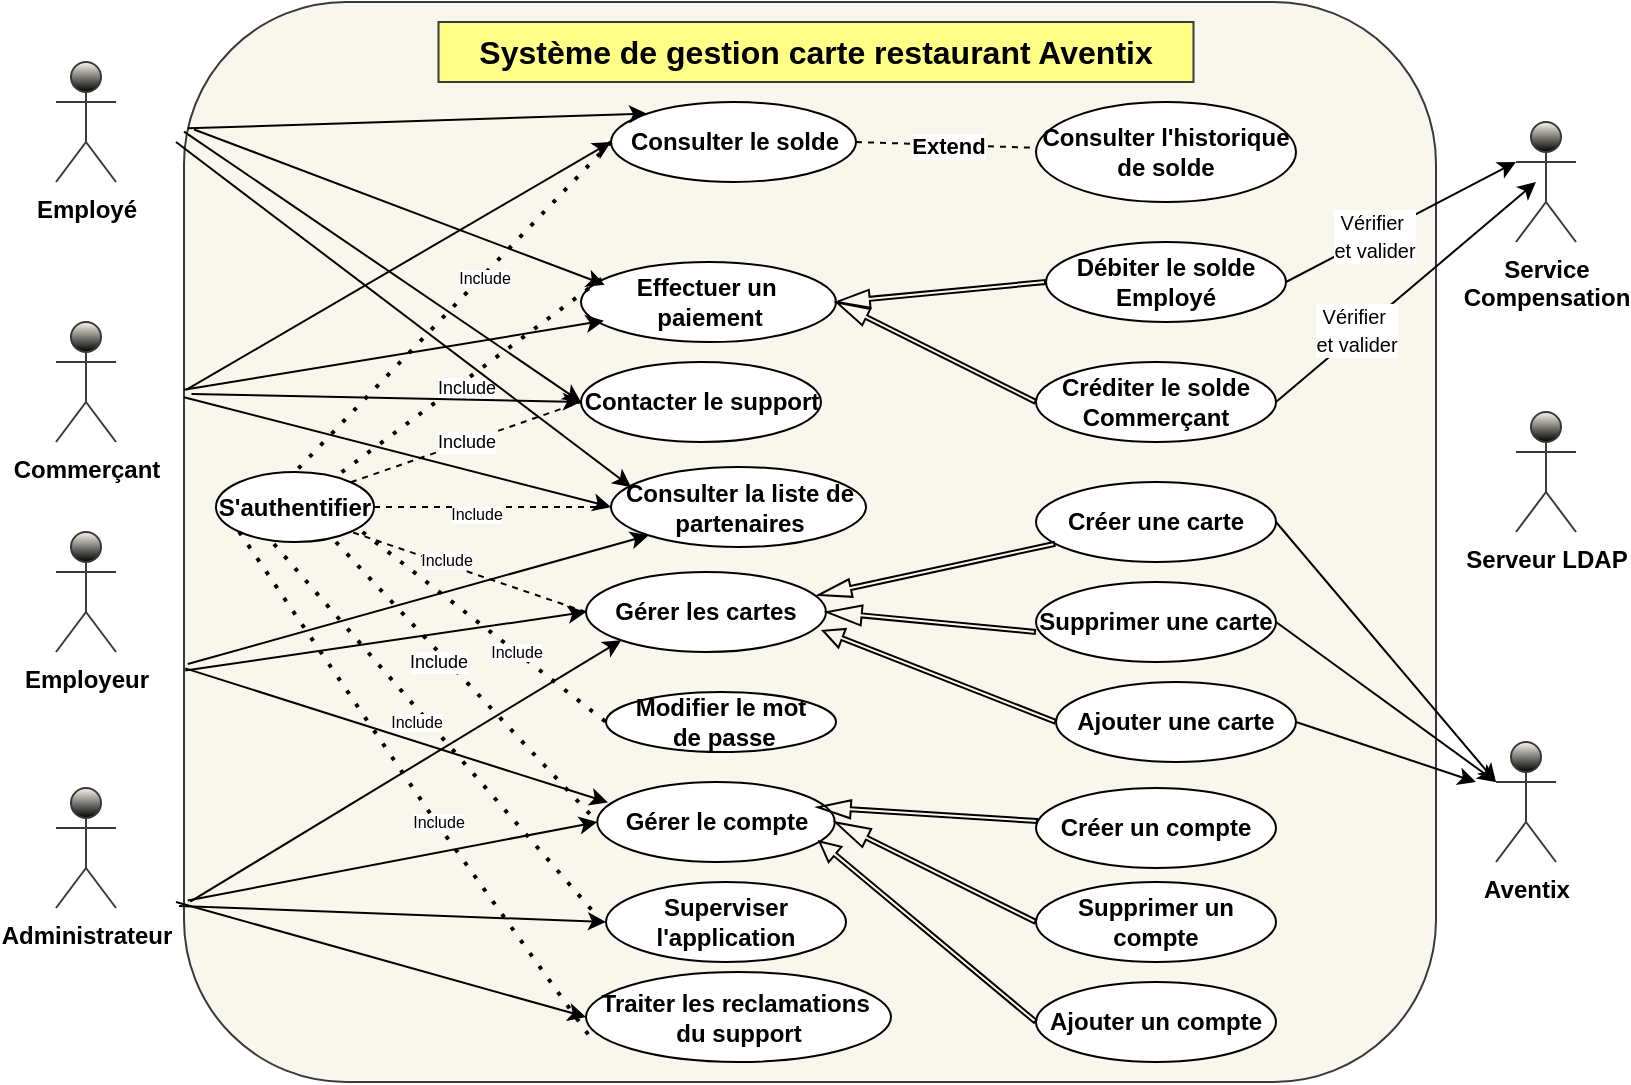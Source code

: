 <mxfile version="26.0.11">
  <diagram name="Page-1" id="EEWq-LYywZsjr-8HUKzn">
    <mxGraphModel dx="1050" dy="566" grid="1" gridSize="10" guides="1" tooltips="1" connect="1" arrows="1" fold="1" page="1" pageScale="1" pageWidth="827" pageHeight="1169" background="none" math="0" shadow="0">
      <root>
        <mxCell id="0" />
        <mxCell id="1" parent="0" />
        <mxCell id="HrDyO8nvaBUC3kqXnFug-1" value="" style="rounded=1;whiteSpace=wrap;html=1;fillColor=#f9f7ed;strokeColor=#36393d;fontStyle=1" parent="1" vertex="1">
          <mxGeometry x="104" y="10" width="626" height="540" as="geometry" />
        </mxCell>
        <mxCell id="lXcPuruQBqpot0zOTHIt-2" value="Employé" style="shape=umlActor;verticalLabelPosition=bottom;verticalAlign=top;html=1;outlineConnect=0;fillColor=#f9f7ed;strokeColor=#36393D;fontStyle=1;gradientColor=default;" parent="1" vertex="1">
          <mxGeometry x="40" y="40" width="30" height="60" as="geometry" />
        </mxCell>
        <mxCell id="lXcPuruQBqpot0zOTHIt-3" value="&lt;div&gt;Commerçant&lt;/div&gt;" style="shape=umlActor;verticalLabelPosition=bottom;verticalAlign=top;html=1;outlineConnect=0;fillColor=#f9f7ed;strokeColor=#36393d;fontStyle=1;gradientColor=default;" parent="1" vertex="1">
          <mxGeometry x="40" y="170" width="30" height="60" as="geometry" />
        </mxCell>
        <mxCell id="f-XQC71uX94ksuNOsDdL-1" value="&lt;div&gt;&lt;span&gt;Effectuer un&amp;nbsp;&lt;/span&gt;&lt;/div&gt;&lt;div&gt;&lt;span&gt;paiement &lt;/span&gt;&lt;/div&gt;" style="ellipse;whiteSpace=wrap;html=1;fontStyle=1" vertex="1" parent="1">
          <mxGeometry x="302.5" y="140" width="127.5" height="40" as="geometry" />
        </mxCell>
        <mxCell id="f-XQC71uX94ksuNOsDdL-2" value="&lt;span&gt;Gérer le compte&lt;/span&gt;" style="ellipse;whiteSpace=wrap;html=1;fontStyle=1" vertex="1" parent="1">
          <mxGeometry x="310.63" y="400" width="118.75" height="40" as="geometry" />
        </mxCell>
        <mxCell id="f-XQC71uX94ksuNOsDdL-3" value="S&#39;authentifier" style="ellipse;whiteSpace=wrap;html=1;fontStyle=1" vertex="1" parent="1">
          <mxGeometry x="120" y="245" width="79" height="35" as="geometry" />
        </mxCell>
        <mxCell id="f-XQC71uX94ksuNOsDdL-4" value="&lt;span&gt;Gérer les cartes&lt;/span&gt;" style="ellipse;whiteSpace=wrap;html=1;fontStyle=1" vertex="1" parent="1">
          <mxGeometry x="305" y="295" width="120" height="40" as="geometry" />
        </mxCell>
        <mxCell id="f-XQC71uX94ksuNOsDdL-5" value="Employeur" style="shape=umlActor;verticalLabelPosition=bottom;verticalAlign=top;html=1;fillColor=#f9f7ed;strokeColor=#36393d;fontStyle=1;gradientColor=default;" vertex="1" parent="1">
          <mxGeometry x="40" y="275" width="30" height="60" as="geometry" />
        </mxCell>
        <mxCell id="f-XQC71uX94ksuNOsDdL-6" value="Administrateur" style="shape=umlActor;verticalLabelPosition=bottom;verticalAlign=top;html=1;outlineConnect=0;fillColor=#f9f7ed;strokeColor=#36393d;fontStyle=1;gradientColor=default;" vertex="1" parent="1">
          <mxGeometry x="40" y="403" width="30" height="60" as="geometry" />
        </mxCell>
        <mxCell id="f-XQC71uX94ksuNOsDdL-7" value="&lt;span&gt;Consulter le solde&lt;/span&gt;" style="ellipse;whiteSpace=wrap;html=1;fontStyle=1" vertex="1" parent="1">
          <mxGeometry x="317.5" y="60" width="122.5" height="40" as="geometry" />
        </mxCell>
        <mxCell id="f-XQC71uX94ksuNOsDdL-8" value="" style="endArrow=none;dashed=1;html=1;dashPattern=1 3;strokeWidth=2;rounded=0;exitX=0.081;exitY=0.21;exitDx=0;exitDy=0;exitPerimeter=0;fontStyle=1" edge="1" parent="1" source="f-XQC71uX94ksuNOsDdL-1" target="f-XQC71uX94ksuNOsDdL-3">
          <mxGeometry width="50" height="50" relative="1" as="geometry">
            <mxPoint x="429" y="330" as="sourcePoint" />
            <mxPoint x="479" y="280" as="targetPoint" />
          </mxGeometry>
        </mxCell>
        <mxCell id="f-XQC71uX94ksuNOsDdL-14" value="Include" style="edgeLabel;html=1;align=center;verticalAlign=middle;resizable=0;points=[];fontStyle=0;fontSize=9;" vertex="1" connectable="0" parent="f-XQC71uX94ksuNOsDdL-8">
          <mxGeometry x="-0.049" y="1" relative="1" as="geometry">
            <mxPoint x="-5" y="6" as="offset" />
          </mxGeometry>
        </mxCell>
        <mxCell id="f-XQC71uX94ksuNOsDdL-9" value="" style="endArrow=none;dashed=1;html=1;rounded=0;entryX=1;entryY=1;entryDx=0;entryDy=0;exitX=0;exitY=0.5;exitDx=0;exitDy=0;fontStyle=1" edge="1" parent="1" source="f-XQC71uX94ksuNOsDdL-4" target="f-XQC71uX94ksuNOsDdL-3">
          <mxGeometry width="50" height="50" relative="1" as="geometry">
            <mxPoint x="409" y="431" as="sourcePoint" />
            <mxPoint x="212.772" y="308.358" as="targetPoint" />
          </mxGeometry>
        </mxCell>
        <mxCell id="f-XQC71uX94ksuNOsDdL-15" value="Include" style="edgeLabel;html=1;align=center;verticalAlign=middle;resizable=0;points=[];fontStyle=0;fontSize=8;" vertex="1" connectable="0" parent="f-XQC71uX94ksuNOsDdL-9">
          <mxGeometry x="0.197" y="-2" relative="1" as="geometry">
            <mxPoint as="offset" />
          </mxGeometry>
        </mxCell>
        <mxCell id="f-XQC71uX94ksuNOsDdL-10" value="" style="endArrow=none;dashed=1;html=1;dashPattern=1 3;strokeWidth=2;rounded=0;entryX=0.5;entryY=0;entryDx=0;entryDy=0;exitX=0;exitY=0.5;exitDx=0;exitDy=0;fontStyle=1" edge="1" parent="1" source="f-XQC71uX94ksuNOsDdL-7" target="f-XQC71uX94ksuNOsDdL-3">
          <mxGeometry width="50" height="50" relative="1" as="geometry">
            <mxPoint x="327.86" y="144.68" as="sourcePoint" />
            <mxPoint x="189.996" y="269.996" as="targetPoint" />
          </mxGeometry>
        </mxCell>
        <mxCell id="f-XQC71uX94ksuNOsDdL-13" value="Include" style="edgeLabel;html=1;align=center;verticalAlign=middle;resizable=0;points=[];fontStyle=0;fontSize=8;" vertex="1" connectable="0" parent="f-XQC71uX94ksuNOsDdL-10">
          <mxGeometry x="0.007" relative="1" as="geometry">
            <mxPoint x="16" y="-15" as="offset" />
          </mxGeometry>
        </mxCell>
        <mxCell id="f-XQC71uX94ksuNOsDdL-11" value="" style="endArrow=none;dashed=1;html=1;dashPattern=1 3;strokeWidth=2;rounded=0;exitX=0.759;exitY=1;exitDx=0;exitDy=0;entryX=0;entryY=0.5;entryDx=0;entryDy=0;exitPerimeter=0;fontStyle=1" edge="1" parent="1" source="f-XQC71uX94ksuNOsDdL-3" target="f-XQC71uX94ksuNOsDdL-2">
          <mxGeometry width="50" height="50" relative="1" as="geometry">
            <mxPoint x="439" y="340" as="sourcePoint" />
            <mxPoint x="469" y="322" as="targetPoint" />
          </mxGeometry>
        </mxCell>
        <mxCell id="f-XQC71uX94ksuNOsDdL-12" value="Include" style="edgeLabel;html=1;align=center;verticalAlign=middle;resizable=0;points=[];fontStyle=0;fontSize=9;" vertex="1" connectable="0" parent="f-XQC71uX94ksuNOsDdL-11">
          <mxGeometry x="-0.013" y="6" relative="1" as="geometry">
            <mxPoint x="-18" y="-5" as="offset" />
          </mxGeometry>
        </mxCell>
        <mxCell id="f-XQC71uX94ksuNOsDdL-19" value="&lt;div&gt;Service&lt;/div&gt;&lt;div&gt;Compensation&lt;/div&gt;" style="shape=umlActor;verticalLabelPosition=bottom;verticalAlign=top;html=1;outlineConnect=0;fillColor=#F9F7ED;strokeColor=#36393d;fontStyle=1;strokeWidth=1;gradientColor=default;" vertex="1" parent="1">
          <mxGeometry x="770" y="70" width="30" height="60" as="geometry" />
        </mxCell>
        <mxCell id="f-XQC71uX94ksuNOsDdL-20" value="" style="endArrow=none;dashed=1;html=1;rounded=0;exitX=1;exitY=0.5;exitDx=0;exitDy=0;fontStyle=1" edge="1" parent="1" source="f-XQC71uX94ksuNOsDdL-7" target="f-XQC71uX94ksuNOsDdL-21">
          <mxGeometry width="50" height="50" relative="1" as="geometry">
            <mxPoint x="390" y="320" as="sourcePoint" />
            <mxPoint x="440" y="270" as="targetPoint" />
          </mxGeometry>
        </mxCell>
        <mxCell id="f-XQC71uX94ksuNOsDdL-23" value="Extend" style="edgeLabel;html=1;align=center;verticalAlign=middle;resizable=0;points=[];fontStyle=1" vertex="1" connectable="0" parent="f-XQC71uX94ksuNOsDdL-20">
          <mxGeometry x="0.003" relative="1" as="geometry">
            <mxPoint as="offset" />
          </mxGeometry>
        </mxCell>
        <mxCell id="f-XQC71uX94ksuNOsDdL-21" value="Consulter l&#39;historique de solde" style="ellipse;whiteSpace=wrap;html=1;fontStyle=1" vertex="1" parent="1">
          <mxGeometry x="530" y="60" width="130" height="50" as="geometry" />
        </mxCell>
        <mxCell id="f-XQC71uX94ksuNOsDdL-25" value="Créer une carte " style="ellipse;whiteSpace=wrap;html=1;fontStyle=1" vertex="1" parent="1">
          <mxGeometry x="530" y="250" width="120" height="40" as="geometry" />
        </mxCell>
        <mxCell id="f-XQC71uX94ksuNOsDdL-26" value="" style="shape=flexArrow;endArrow=classic;html=1;rounded=0;width=2;endSize=5.14;endWidth=6;entryX=0.965;entryY=0.29;entryDx=0;entryDy=0;fontStyle=1;entryPerimeter=0;" edge="1" parent="1" source="f-XQC71uX94ksuNOsDdL-25" target="f-XQC71uX94ksuNOsDdL-4">
          <mxGeometry width="50" height="50" relative="1" as="geometry">
            <mxPoint x="522.66" y="400" as="sourcePoint" />
            <mxPoint x="430" y="470" as="targetPoint" />
            <Array as="points" />
          </mxGeometry>
        </mxCell>
        <mxCell id="f-XQC71uX94ksuNOsDdL-27" value="Supprimer une carte" style="ellipse;whiteSpace=wrap;html=1;fontStyle=1" vertex="1" parent="1">
          <mxGeometry x="530" y="300" width="120" height="40" as="geometry" />
        </mxCell>
        <mxCell id="f-XQC71uX94ksuNOsDdL-28" value="Ajouter une carte" style="ellipse;whiteSpace=wrap;html=1;fontStyle=1" vertex="1" parent="1">
          <mxGeometry x="540" y="350" width="120" height="40" as="geometry" />
        </mxCell>
        <mxCell id="f-XQC71uX94ksuNOsDdL-29" value="" style="shape=flexArrow;endArrow=classic;html=1;rounded=0;width=2;endSize=5.46;exitX=0;exitY=0.5;exitDx=0;exitDy=0;endWidth=7;fontStyle=1;entryX=1;entryY=0.5;entryDx=0;entryDy=0;" edge="1" parent="1" target="f-XQC71uX94ksuNOsDdL-4">
          <mxGeometry width="50" height="50" relative="1" as="geometry">
            <mxPoint x="530" y="325" as="sourcePoint" />
            <mxPoint x="430" y="340" as="targetPoint" />
            <Array as="points" />
          </mxGeometry>
        </mxCell>
        <mxCell id="f-XQC71uX94ksuNOsDdL-30" value="" style="shape=flexArrow;endArrow=classic;html=1;rounded=0;width=2;endSize=3.07;exitX=0;exitY=0.5;exitDx=0;exitDy=0;endWidth=7;entryX=0.984;entryY=0.73;entryDx=0;entryDy=0;entryPerimeter=0;fontStyle=1" edge="1" parent="1" source="f-XQC71uX94ksuNOsDdL-28" target="f-XQC71uX94ksuNOsDdL-4">
          <mxGeometry width="50" height="50" relative="1" as="geometry">
            <mxPoint x="565.66" y="377" as="sourcePoint" />
            <mxPoint x="420" y="320" as="targetPoint" />
            <Array as="points" />
          </mxGeometry>
        </mxCell>
        <mxCell id="f-XQC71uX94ksuNOsDdL-33" value="Créer un compte" style="ellipse;whiteSpace=wrap;html=1;fontStyle=1" vertex="1" parent="1">
          <mxGeometry x="530" y="403" width="120" height="40" as="geometry" />
        </mxCell>
        <mxCell id="f-XQC71uX94ksuNOsDdL-34" value="" style="shape=flexArrow;endArrow=classic;html=1;rounded=0;width=2;endSize=5.14;endWidth=6;entryX=0.925;entryY=0.315;entryDx=0;entryDy=0;fontStyle=1;entryPerimeter=0;" edge="1" parent="1" source="f-XQC71uX94ksuNOsDdL-33" target="f-XQC71uX94ksuNOsDdL-2">
          <mxGeometry width="50" height="50" relative="1" as="geometry">
            <mxPoint x="500" y="523" as="sourcePoint" />
            <mxPoint x="430" y="460" as="targetPoint" />
            <Array as="points" />
          </mxGeometry>
        </mxCell>
        <mxCell id="f-XQC71uX94ksuNOsDdL-35" value="Supprimer un compte" style="ellipse;whiteSpace=wrap;html=1;fontStyle=1" vertex="1" parent="1">
          <mxGeometry x="530" y="450" width="120" height="40" as="geometry" />
        </mxCell>
        <mxCell id="f-XQC71uX94ksuNOsDdL-36" value="Ajouter un compte" style="ellipse;whiteSpace=wrap;html=1;fontStyle=1" vertex="1" parent="1">
          <mxGeometry x="530" y="500" width="120" height="40" as="geometry" />
        </mxCell>
        <mxCell id="f-XQC71uX94ksuNOsDdL-37" value="" style="shape=flexArrow;endArrow=classic;html=1;rounded=0;width=2;endSize=5.46;exitX=0;exitY=0.5;exitDx=0;exitDy=0;endWidth=7;entryX=1;entryY=0.5;entryDx=0;entryDy=0;fontStyle=1" edge="1" parent="1" source="f-XQC71uX94ksuNOsDdL-35" target="f-XQC71uX94ksuNOsDdL-2">
          <mxGeometry width="50" height="50" relative="1" as="geometry">
            <mxPoint x="533" y="490" as="sourcePoint" />
            <mxPoint x="440" y="473" as="targetPoint" />
            <Array as="points" />
          </mxGeometry>
        </mxCell>
        <mxCell id="f-XQC71uX94ksuNOsDdL-38" value="" style="shape=flexArrow;endArrow=classic;html=1;rounded=0;entryX=0.932;entryY=0.735;entryDx=0;entryDy=0;width=2;endSize=3.07;exitX=0;exitY=0.5;exitDx=0;exitDy=0;endWidth=7;fontStyle=1;entryPerimeter=0;" edge="1" parent="1" source="f-XQC71uX94ksuNOsDdL-36" target="f-XQC71uX94ksuNOsDdL-2">
          <mxGeometry width="50" height="50" relative="1" as="geometry">
            <mxPoint x="543" y="500" as="sourcePoint" />
            <mxPoint x="437" y="479" as="targetPoint" />
            <Array as="points" />
          </mxGeometry>
        </mxCell>
        <mxCell id="f-XQC71uX94ksuNOsDdL-43" value="Créditer le solde Commerçant" style="ellipse;whiteSpace=wrap;html=1;fontStyle=1" vertex="1" parent="1">
          <mxGeometry x="530" y="190" width="120" height="40" as="geometry" />
        </mxCell>
        <mxCell id="f-XQC71uX94ksuNOsDdL-44" value="Débiter le solde Employé" style="ellipse;whiteSpace=wrap;html=1;fontStyle=1" vertex="1" parent="1">
          <mxGeometry x="535" y="130" width="120" height="40" as="geometry" />
        </mxCell>
        <mxCell id="f-XQC71uX94ksuNOsDdL-45" value="" style="shape=flexArrow;endArrow=classic;html=1;rounded=0;width=2;endSize=5.14;endWidth=6;exitX=0;exitY=0.5;exitDx=0;exitDy=0;fontStyle=1" edge="1" parent="1" source="f-XQC71uX94ksuNOsDdL-44">
          <mxGeometry width="50" height="50" relative="1" as="geometry">
            <mxPoint x="548.5" y="160" as="sourcePoint" />
            <mxPoint x="430" y="160" as="targetPoint" />
            <Array as="points" />
          </mxGeometry>
        </mxCell>
        <mxCell id="f-XQC71uX94ksuNOsDdL-47" value="" style="shape=flexArrow;endArrow=classic;html=1;rounded=0;width=2;endSize=5.14;endWidth=6;entryX=1;entryY=0.5;entryDx=0;entryDy=0;exitX=0;exitY=0.5;exitDx=0;exitDy=0;fontStyle=1" edge="1" parent="1" source="f-XQC71uX94ksuNOsDdL-43" target="f-XQC71uX94ksuNOsDdL-1">
          <mxGeometry width="50" height="50" relative="1" as="geometry">
            <mxPoint x="540" y="160" as="sourcePoint" />
            <mxPoint x="424" y="191" as="targetPoint" />
            <Array as="points" />
          </mxGeometry>
        </mxCell>
        <mxCell id="f-XQC71uX94ksuNOsDdL-48" value="" style="endArrow=classic;html=1;rounded=0;entryX=0;entryY=0.5;entryDx=0;entryDy=0;exitX=0.003;exitY=0.832;exitDx=0;exitDy=0;exitPerimeter=0;fontStyle=1" edge="1" parent="1" source="HrDyO8nvaBUC3kqXnFug-1" target="f-XQC71uX94ksuNOsDdL-2">
          <mxGeometry width="50" height="50" relative="1" as="geometry">
            <mxPoint x="190" y="500" as="sourcePoint" />
            <mxPoint x="240" y="450" as="targetPoint" />
          </mxGeometry>
        </mxCell>
        <mxCell id="f-XQC71uX94ksuNOsDdL-50" value="" style="endArrow=classic;html=1;rounded=0;entryX=0;entryY=1;entryDx=0;entryDy=0;exitX=0.005;exitY=0.833;exitDx=0;exitDy=0;exitPerimeter=0;fontStyle=1" edge="1" parent="1" source="HrDyO8nvaBUC3kqXnFug-1" target="f-XQC71uX94ksuNOsDdL-4">
          <mxGeometry width="50" height="50" relative="1" as="geometry">
            <mxPoint x="142" y="472" as="sourcePoint" />
            <mxPoint x="300" y="473" as="targetPoint" />
            <Array as="points" />
          </mxGeometry>
        </mxCell>
        <mxCell id="f-XQC71uX94ksuNOsDdL-51" value="" style="endArrow=classic;html=1;rounded=0;entryX=0;entryY=0;entryDx=0;entryDy=0;exitX=0.003;exitY=0.117;exitDx=0;exitDy=0;exitPerimeter=0;fontStyle=1" edge="1" parent="1" source="HrDyO8nvaBUC3kqXnFug-1" target="f-XQC71uX94ksuNOsDdL-7">
          <mxGeometry width="50" height="50" relative="1" as="geometry">
            <mxPoint x="132" y="89.5" as="sourcePoint" />
            <mxPoint x="290" y="90.5" as="targetPoint" />
          </mxGeometry>
        </mxCell>
        <mxCell id="f-XQC71uX94ksuNOsDdL-53" value="&lt;div&gt;Modifier le mot&lt;/div&gt;&lt;div&gt;&amp;nbsp;de passe&lt;/div&gt;" style="ellipse;whiteSpace=wrap;html=1;fontStyle=1" vertex="1" parent="1">
          <mxGeometry x="315" y="355" width="115" height="30" as="geometry" />
        </mxCell>
        <mxCell id="f-XQC71uX94ksuNOsDdL-54" value="" style="endArrow=classic;html=1;rounded=0;exitX=0.008;exitY=0.118;exitDx=0;exitDy=0;exitPerimeter=0;entryX=0.093;entryY=0.285;entryDx=0;entryDy=0;entryPerimeter=0;fontStyle=1" edge="1" parent="1" source="HrDyO8nvaBUC3kqXnFug-1" target="f-XQC71uX94ksuNOsDdL-1">
          <mxGeometry width="50" height="50" relative="1" as="geometry">
            <mxPoint x="122" y="96" as="sourcePoint" />
            <mxPoint x="300" y="190" as="targetPoint" />
          </mxGeometry>
        </mxCell>
        <mxCell id="f-XQC71uX94ksuNOsDdL-55" value="" style="endArrow=classic;html=1;rounded=0;exitX=0;exitY=0.359;exitDx=0;exitDy=0;exitPerimeter=0;fontStyle=1;entryX=0.09;entryY=0.735;entryDx=0;entryDy=0;entryPerimeter=0;" edge="1" parent="1" source="HrDyO8nvaBUC3kqXnFug-1" target="f-XQC71uX94ksuNOsDdL-1">
          <mxGeometry width="50" height="50" relative="1" as="geometry">
            <mxPoint x="120" y="195.5" as="sourcePoint" />
            <mxPoint x="300" y="140" as="targetPoint" />
          </mxGeometry>
        </mxCell>
        <mxCell id="f-XQC71uX94ksuNOsDdL-56" value="" style="endArrow=classic;html=1;rounded=0;entryX=0;entryY=0.5;entryDx=0;entryDy=0;fontStyle=1;exitX=0.002;exitY=0.359;exitDx=0;exitDy=0;exitPerimeter=0;" edge="1" parent="1" source="HrDyO8nvaBUC3kqXnFug-1" target="f-XQC71uX94ksuNOsDdL-7">
          <mxGeometry width="50" height="50" relative="1" as="geometry">
            <mxPoint x="120" y="200" as="sourcePoint" />
            <mxPoint x="310" y="110.5" as="targetPoint" />
          </mxGeometry>
        </mxCell>
        <mxCell id="f-XQC71uX94ksuNOsDdL-57" value="&lt;div&gt;&lt;span&gt;&lt;font&gt;Système de gestion carte restaurant Aventix&lt;/font&gt;&lt;/span&gt;&lt;/div&gt;" style="text;html=1;align=center;verticalAlign=middle;whiteSpace=wrap;rounded=0;fillColor=#ffff88;strokeWidth=1;perimeterSpacing=10;strokeColor=#36393d;fontStyle=1;fontSize=16;" vertex="1" parent="1">
          <mxGeometry x="231.25" y="20" width="377.5" height="30" as="geometry" />
        </mxCell>
        <mxCell id="f-XQC71uX94ksuNOsDdL-60" value="" style="endArrow=none;dashed=1;html=1;dashPattern=1 3;strokeWidth=2;rounded=0;exitX=1;exitY=1;exitDx=0;exitDy=0;entryX=0;entryY=0.5;entryDx=0;entryDy=0;fontStyle=1;" edge="1" parent="1" target="f-XQC71uX94ksuNOsDdL-53">
          <mxGeometry width="50" height="50" relative="1" as="geometry">
            <mxPoint x="193.287" y="275.003" as="sourcePoint" />
            <mxPoint x="310.63" y="375.23" as="targetPoint" />
          </mxGeometry>
        </mxCell>
        <mxCell id="f-XQC71uX94ksuNOsDdL-61" value="Include" style="edgeLabel;html=1;align=center;verticalAlign=middle;resizable=0;points=[];fontStyle=0;fontSize=8;" vertex="1" connectable="0" parent="f-XQC71uX94ksuNOsDdL-60">
          <mxGeometry x="-0.013" y="6" relative="1" as="geometry">
            <mxPoint x="13" y="18" as="offset" />
          </mxGeometry>
        </mxCell>
        <mxCell id="f-XQC71uX94ksuNOsDdL-63" value="" style="endArrow=classic;html=1;rounded=0;fontStyle=1;entryX=0;entryY=0.5;entryDx=0;entryDy=0;exitX=0.001;exitY=0.619;exitDx=0;exitDy=0;exitPerimeter=0;" edge="1" parent="1" source="HrDyO8nvaBUC3kqXnFug-1" target="f-XQC71uX94ksuNOsDdL-4">
          <mxGeometry width="50" height="50" relative="1" as="geometry">
            <mxPoint x="111" y="330" as="sourcePoint" />
            <mxPoint x="300" y="319.5" as="targetPoint" />
          </mxGeometry>
        </mxCell>
        <mxCell id="f-XQC71uX94ksuNOsDdL-64" value="" style="endArrow=classic;html=1;rounded=0;fontStyle=1;entryX=0.045;entryY=0.255;entryDx=0;entryDy=0;entryPerimeter=0;exitX=0.001;exitY=0.617;exitDx=0;exitDy=0;exitPerimeter=0;" edge="1" parent="1" source="HrDyO8nvaBUC3kqXnFug-1" target="f-XQC71uX94ksuNOsDdL-2">
          <mxGeometry width="50" height="50" relative="1" as="geometry">
            <mxPoint x="110" y="330" as="sourcePoint" />
            <mxPoint x="300" y="440" as="targetPoint" />
          </mxGeometry>
        </mxCell>
        <mxCell id="f-XQC71uX94ksuNOsDdL-65" value="Contacter le support " style="ellipse;whiteSpace=wrap;html=1;fontStyle=1" vertex="1" parent="1">
          <mxGeometry x="302.5" y="190" width="120" height="40" as="geometry" />
        </mxCell>
        <mxCell id="f-XQC71uX94ksuNOsDdL-66" value="Superviser l&#39;application " style="ellipse;whiteSpace=wrap;html=1;fontStyle=1" vertex="1" parent="1">
          <mxGeometry x="315" y="450" width="120" height="40" as="geometry" />
        </mxCell>
        <mxCell id="f-XQC71uX94ksuNOsDdL-67" value="Include" style="endArrow=none;dashed=1;html=1;rounded=0;exitX=1;exitY=0;exitDx=0;exitDy=0;fontStyle=0;entryX=0;entryY=0.5;entryDx=0;entryDy=0;fontSize=9;" edge="1" parent="1" source="f-XQC71uX94ksuNOsDdL-3" target="f-XQC71uX94ksuNOsDdL-65">
          <mxGeometry width="50" height="50" relative="1" as="geometry">
            <mxPoint x="249" y="253" as="sourcePoint" />
            <mxPoint x="300" y="230" as="targetPoint" />
          </mxGeometry>
        </mxCell>
        <mxCell id="f-XQC71uX94ksuNOsDdL-71" value="Consulter la liste de partenaires" style="ellipse;whiteSpace=wrap;html=1;fontStyle=1" vertex="1" parent="1">
          <mxGeometry x="317.5" y="242.5" width="127.5" height="40" as="geometry" />
        </mxCell>
        <mxCell id="f-XQC71uX94ksuNOsDdL-73" value="Include" style="endArrow=none;dashed=1;html=1;rounded=0;exitX=1;exitY=0.5;exitDx=0;exitDy=0;fontStyle=0;entryX=0;entryY=0.5;entryDx=0;entryDy=0;fontSize=8;" edge="1" parent="1" source="f-XQC71uX94ksuNOsDdL-3" target="f-XQC71uX94ksuNOsDdL-71">
          <mxGeometry x="-0.143" y="-3" width="50" height="50" relative="1" as="geometry">
            <mxPoint x="259" y="263" as="sourcePoint" />
            <mxPoint x="328" y="251" as="targetPoint" />
            <mxPoint as="offset" />
          </mxGeometry>
        </mxCell>
        <mxCell id="f-XQC71uX94ksuNOsDdL-74" value="" style="endArrow=classic;html=1;rounded=0;entryX=0;entryY=0.5;entryDx=0;entryDy=0;exitX=-0.004;exitY=0.837;exitDx=0;exitDy=0;exitPerimeter=0;fontStyle=1" edge="1" parent="1" source="HrDyO8nvaBUC3kqXnFug-1" target="f-XQC71uX94ksuNOsDdL-66">
          <mxGeometry width="50" height="50" relative="1" as="geometry">
            <mxPoint x="122" y="469" as="sourcePoint" />
            <mxPoint x="320" y="473" as="targetPoint" />
          </mxGeometry>
        </mxCell>
        <mxCell id="f-XQC71uX94ksuNOsDdL-75" value="" style="endArrow=none;dashed=1;html=1;dashPattern=1 3;strokeWidth=2;rounded=0;entryX=0;entryY=0.5;entryDx=0;entryDy=0;fontStyle=1;exitX=0.367;exitY=1.029;exitDx=0;exitDy=0;exitPerimeter=0;" edge="1" parent="1" source="f-XQC71uX94ksuNOsDdL-3">
          <mxGeometry width="50" height="50" relative="1" as="geometry">
            <mxPoint x="170" y="280" as="sourcePoint" />
            <mxPoint x="308.75" y="465" as="targetPoint" />
          </mxGeometry>
        </mxCell>
        <mxCell id="f-XQC71uX94ksuNOsDdL-76" value="Include" style="edgeLabel;html=1;align=center;verticalAlign=middle;resizable=0;points=[];fontStyle=0;fontSize=8;" vertex="1" connectable="0" parent="f-XQC71uX94ksuNOsDdL-75">
          <mxGeometry x="-0.013" y="6" relative="1" as="geometry">
            <mxPoint x="-12" y="2" as="offset" />
          </mxGeometry>
        </mxCell>
        <mxCell id="f-XQC71uX94ksuNOsDdL-77" value="" style="endArrow=classic;html=1;rounded=0;exitX=0;exitY=0.12;exitDx=0;exitDy=0;exitPerimeter=0;entryX=0;entryY=0.5;entryDx=0;entryDy=0;fontStyle=1" edge="1" parent="1" source="HrDyO8nvaBUC3kqXnFug-1" target="f-XQC71uX94ksuNOsDdL-65">
          <mxGeometry width="50" height="50" relative="1" as="geometry">
            <mxPoint x="125" y="84" as="sourcePoint" />
            <mxPoint x="324" y="161" as="targetPoint" />
          </mxGeometry>
        </mxCell>
        <mxCell id="f-XQC71uX94ksuNOsDdL-78" value="" style="endArrow=classic;html=1;rounded=0;exitX=0.006;exitY=0.363;exitDx=0;exitDy=0;exitPerimeter=0;entryX=0;entryY=0.5;entryDx=0;entryDy=0;fontStyle=1" edge="1" parent="1" source="HrDyO8nvaBUC3kqXnFug-1" target="f-XQC71uX94ksuNOsDdL-65">
          <mxGeometry width="50" height="50" relative="1" as="geometry">
            <mxPoint x="135" y="94" as="sourcePoint" />
            <mxPoint x="334" y="171" as="targetPoint" />
          </mxGeometry>
        </mxCell>
        <mxCell id="f-XQC71uX94ksuNOsDdL-79" value="Traiter les reclamations&amp;nbsp; du support" style="ellipse;whiteSpace=wrap;html=1;fontStyle=1" vertex="1" parent="1">
          <mxGeometry x="305" y="495" width="152.5" height="45" as="geometry" />
        </mxCell>
        <mxCell id="f-XQC71uX94ksuNOsDdL-82" value="" style="endArrow=classic;html=1;rounded=0;entryX=0;entryY=0.5;entryDx=0;entryDy=0;fontStyle=1" edge="1" parent="1" target="f-XQC71uX94ksuNOsDdL-79">
          <mxGeometry width="50" height="50" relative="1" as="geometry">
            <mxPoint x="100" y="460" as="sourcePoint" />
            <mxPoint x="325" y="480" as="targetPoint" />
          </mxGeometry>
        </mxCell>
        <mxCell id="f-XQC71uX94ksuNOsDdL-83" value="" style="endArrow=none;dashed=1;html=1;dashPattern=1 3;strokeWidth=2;rounded=0;entryX=0.021;entryY=0.76;entryDx=0;entryDy=0;fontStyle=1;entryPerimeter=0;exitX=0;exitY=1;exitDx=0;exitDy=0;" edge="1" parent="1" source="f-XQC71uX94ksuNOsDdL-3" target="f-XQC71uX94ksuNOsDdL-79">
          <mxGeometry width="50" height="50" relative="1" as="geometry">
            <mxPoint x="165.029" y="285.005" as="sourcePoint" />
            <mxPoint x="318.75" y="475" as="targetPoint" />
            <Array as="points">
              <mxPoint x="230" y="420" />
            </Array>
          </mxGeometry>
        </mxCell>
        <mxCell id="f-XQC71uX94ksuNOsDdL-84" value="Include" style="edgeLabel;html=1;align=center;verticalAlign=middle;resizable=0;points=[];fontStyle=0;fontSize=8;" vertex="1" connectable="0" parent="f-XQC71uX94ksuNOsDdL-83">
          <mxGeometry x="-0.013" y="6" relative="1" as="geometry">
            <mxPoint x="8" y="22" as="offset" />
          </mxGeometry>
        </mxCell>
        <mxCell id="f-XQC71uX94ksuNOsDdL-86" value="" style="endArrow=classic;html=1;rounded=0;entryX=0;entryY=0.5;entryDx=0;entryDy=0;fontStyle=1" edge="1" parent="1">
          <mxGeometry width="50" height="50" relative="1" as="geometry">
            <mxPoint x="100" y="80" as="sourcePoint" />
            <mxPoint x="327.5" y="252.5" as="targetPoint" />
          </mxGeometry>
        </mxCell>
        <mxCell id="f-XQC71uX94ksuNOsDdL-87" value="" style="endArrow=classic;html=1;rounded=0;exitX=0;exitY=0.366;exitDx=0;exitDy=0;exitPerimeter=0;entryX=0;entryY=0.5;entryDx=0;entryDy=0;fontStyle=1" edge="1" parent="1" source="HrDyO8nvaBUC3kqXnFug-1" target="f-XQC71uX94ksuNOsDdL-71">
          <mxGeometry width="50" height="50" relative="1" as="geometry">
            <mxPoint x="129" y="94" as="sourcePoint" />
            <mxPoint x="334" y="171" as="targetPoint" />
          </mxGeometry>
        </mxCell>
        <mxCell id="f-XQC71uX94ksuNOsDdL-88" value="" style="endArrow=classic;html=1;rounded=0;exitX=0.003;exitY=0.613;exitDx=0;exitDy=0;exitPerimeter=0;entryX=0;entryY=1;entryDx=0;entryDy=0;fontStyle=1" edge="1" parent="1" source="HrDyO8nvaBUC3kqXnFug-1" target="f-XQC71uX94ksuNOsDdL-71">
          <mxGeometry width="50" height="50" relative="1" as="geometry">
            <mxPoint x="139" y="104" as="sourcePoint" />
            <mxPoint x="344" y="181" as="targetPoint" />
          </mxGeometry>
        </mxCell>
        <mxCell id="f-XQC71uX94ksuNOsDdL-89" value="&lt;div&gt;Serveur LDAP&lt;/div&gt;" style="shape=umlActor;verticalLabelPosition=bottom;verticalAlign=top;html=1;outlineConnect=0;fillColor=#F9F7ED;strokeColor=#36393d;fontStyle=1;strokeWidth=1;gradientColor=default;" vertex="1" parent="1">
          <mxGeometry x="770" y="215" width="30" height="60" as="geometry" />
        </mxCell>
        <mxCell id="f-XQC71uX94ksuNOsDdL-90" value="" style="endArrow=classic;html=1;rounded=0;entryX=0;entryY=0.333;entryDx=0;entryDy=0;fontStyle=1;entryPerimeter=0;exitX=1;exitY=0.5;exitDx=0;exitDy=0;" edge="1" parent="1" source="f-XQC71uX94ksuNOsDdL-44" target="f-XQC71uX94ksuNOsDdL-19">
          <mxGeometry width="50" height="50" relative="1" as="geometry">
            <mxPoint x="116" y="83" as="sourcePoint" />
            <mxPoint x="328" y="86" as="targetPoint" />
          </mxGeometry>
        </mxCell>
        <mxCell id="f-XQC71uX94ksuNOsDdL-92" value="&lt;div&gt;&lt;font style=&quot;font-size: 10px;&quot;&gt;Vérifier&amp;nbsp;&lt;/font&gt;&lt;/div&gt;&lt;div&gt;&lt;font style=&quot;font-size: 10px;&quot;&gt;et valider&lt;/font&gt;&lt;/div&gt;" style="edgeLabel;html=1;align=center;verticalAlign=middle;resizable=0;points=[];" vertex="1" connectable="0" parent="f-XQC71uX94ksuNOsDdL-90">
          <mxGeometry x="-0.118" y="-3" relative="1" as="geometry">
            <mxPoint x="-8" as="offset" />
          </mxGeometry>
        </mxCell>
        <mxCell id="f-XQC71uX94ksuNOsDdL-91" value="" style="endArrow=classic;html=1;rounded=0;entryX=0;entryY=0.333;entryDx=0;entryDy=0;fontStyle=1;entryPerimeter=0;exitX=1;exitY=0.5;exitDx=0;exitDy=0;" edge="1" parent="1" source="f-XQC71uX94ksuNOsDdL-43">
          <mxGeometry width="50" height="50" relative="1" as="geometry">
            <mxPoint x="665" y="160" as="sourcePoint" />
            <mxPoint x="780" y="100" as="targetPoint" />
          </mxGeometry>
        </mxCell>
        <mxCell id="f-XQC71uX94ksuNOsDdL-94" value="&lt;div&gt;&lt;font style=&quot;font-size: 10px;&quot;&gt;Vérifier&amp;nbsp;&lt;/font&gt;&lt;/div&gt;&lt;div&gt;&lt;font style=&quot;font-size: 10px;&quot;&gt;et valider&lt;/font&gt;&lt;/div&gt;" style="edgeLabel;html=1;align=center;verticalAlign=middle;resizable=0;points=[];" vertex="1" connectable="0" parent="f-XQC71uX94ksuNOsDdL-91">
          <mxGeometry x="-0.368" y="2" relative="1" as="geometry">
            <mxPoint as="offset" />
          </mxGeometry>
        </mxCell>
        <mxCell id="f-XQC71uX94ksuNOsDdL-95" value="Aventix" style="shape=umlActor;verticalLabelPosition=bottom;verticalAlign=top;html=1;outlineConnect=0;fillColor=#F9F7ED;strokeColor=#36393d;fontStyle=1;strokeWidth=1;gradientColor=default;" vertex="1" parent="1">
          <mxGeometry x="760" y="380" width="30" height="60" as="geometry" />
        </mxCell>
        <mxCell id="f-XQC71uX94ksuNOsDdL-97" value="" style="endArrow=classic;html=1;rounded=0;entryX=0;entryY=0.333;entryDx=0;entryDy=0;fontStyle=1;entryPerimeter=0;exitX=1;exitY=0.5;exitDx=0;exitDy=0;" edge="1" parent="1" source="f-XQC71uX94ksuNOsDdL-25" target="f-XQC71uX94ksuNOsDdL-95">
          <mxGeometry width="50" height="50" relative="1" as="geometry">
            <mxPoint x="660" y="220" as="sourcePoint" />
            <mxPoint x="790" y="110" as="targetPoint" />
            <Array as="points">
              <mxPoint x="760" y="400" />
            </Array>
          </mxGeometry>
        </mxCell>
        <mxCell id="f-XQC71uX94ksuNOsDdL-99" value="" style="endArrow=classic;html=1;rounded=0;fontStyle=1;exitX=1;exitY=0.5;exitDx=0;exitDy=0;" edge="1" parent="1" source="f-XQC71uX94ksuNOsDdL-28">
          <mxGeometry width="50" height="50" relative="1" as="geometry">
            <mxPoint x="660" y="280" as="sourcePoint" />
            <mxPoint x="750" y="400" as="targetPoint" />
          </mxGeometry>
        </mxCell>
        <mxCell id="f-XQC71uX94ksuNOsDdL-100" value="" style="endArrow=classic;html=1;rounded=0;fontStyle=1;exitX=1;exitY=0.5;exitDx=0;exitDy=0;" edge="1" parent="1" source="f-XQC71uX94ksuNOsDdL-27">
          <mxGeometry width="50" height="50" relative="1" as="geometry">
            <mxPoint x="670" y="290" as="sourcePoint" />
            <mxPoint x="760" y="400" as="targetPoint" />
          </mxGeometry>
        </mxCell>
      </root>
    </mxGraphModel>
  </diagram>
</mxfile>
